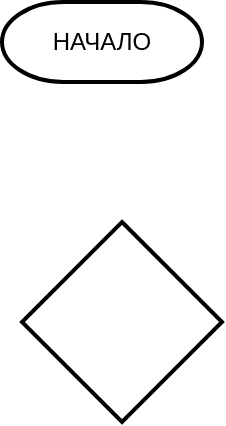 <mxfile version="21.2.4" type="device">
  <diagram name="Страница 1" id="YZCkm-PhczQphpjOXXyh">
    <mxGraphModel dx="1386" dy="1936" grid="1" gridSize="10" guides="1" tooltips="1" connect="1" arrows="1" fold="1" page="1" pageScale="1" pageWidth="827" pageHeight="1169" math="0" shadow="0">
      <root>
        <mxCell id="0" />
        <mxCell id="1" parent="0" />
        <mxCell id="uMIG1rG6O26dob8k_fBw-3" value="НАЧАЛО" style="strokeWidth=2;html=1;shape=mxgraph.flowchart.terminator;whiteSpace=wrap;" vertex="1" parent="1">
          <mxGeometry x="340" width="100" height="40" as="geometry" />
        </mxCell>
        <mxCell id="uMIG1rG6O26dob8k_fBw-4" value="" style="strokeWidth=2;html=1;shape=mxgraph.flowchart.decision;whiteSpace=wrap;" vertex="1" parent="1">
          <mxGeometry x="350" y="110" width="100" height="100" as="geometry" />
        </mxCell>
      </root>
    </mxGraphModel>
  </diagram>
</mxfile>

